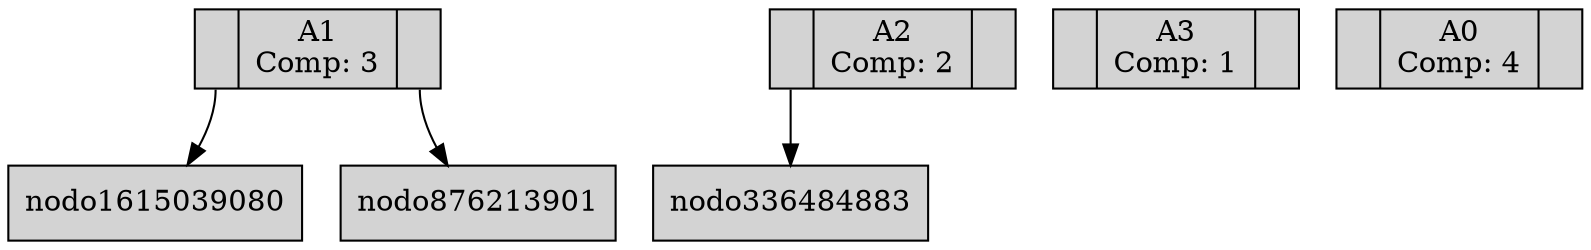 digraph ArbolAVL {
node [shape=record, style=filled, fillcolor=lightgray];
nodo0 [label="<f0> |<f1> A1\nComp: 3 |<f2>"];
nodo0:f0 -> nodo1615039080:f1;
nodo1 [label="<f0> |<f1> A2\nComp: 2 |<f2>"];
nodo1:f0 -> nodo336484883:f1;
nodo2 [label="<f0> |<f1> A3\nComp: 1 |<f2>"];
nodo0:f2 -> nodo876213901:f1;
nodo3 [label="<f0> |<f1> A0\nComp: 4 |<f2>"];
}
